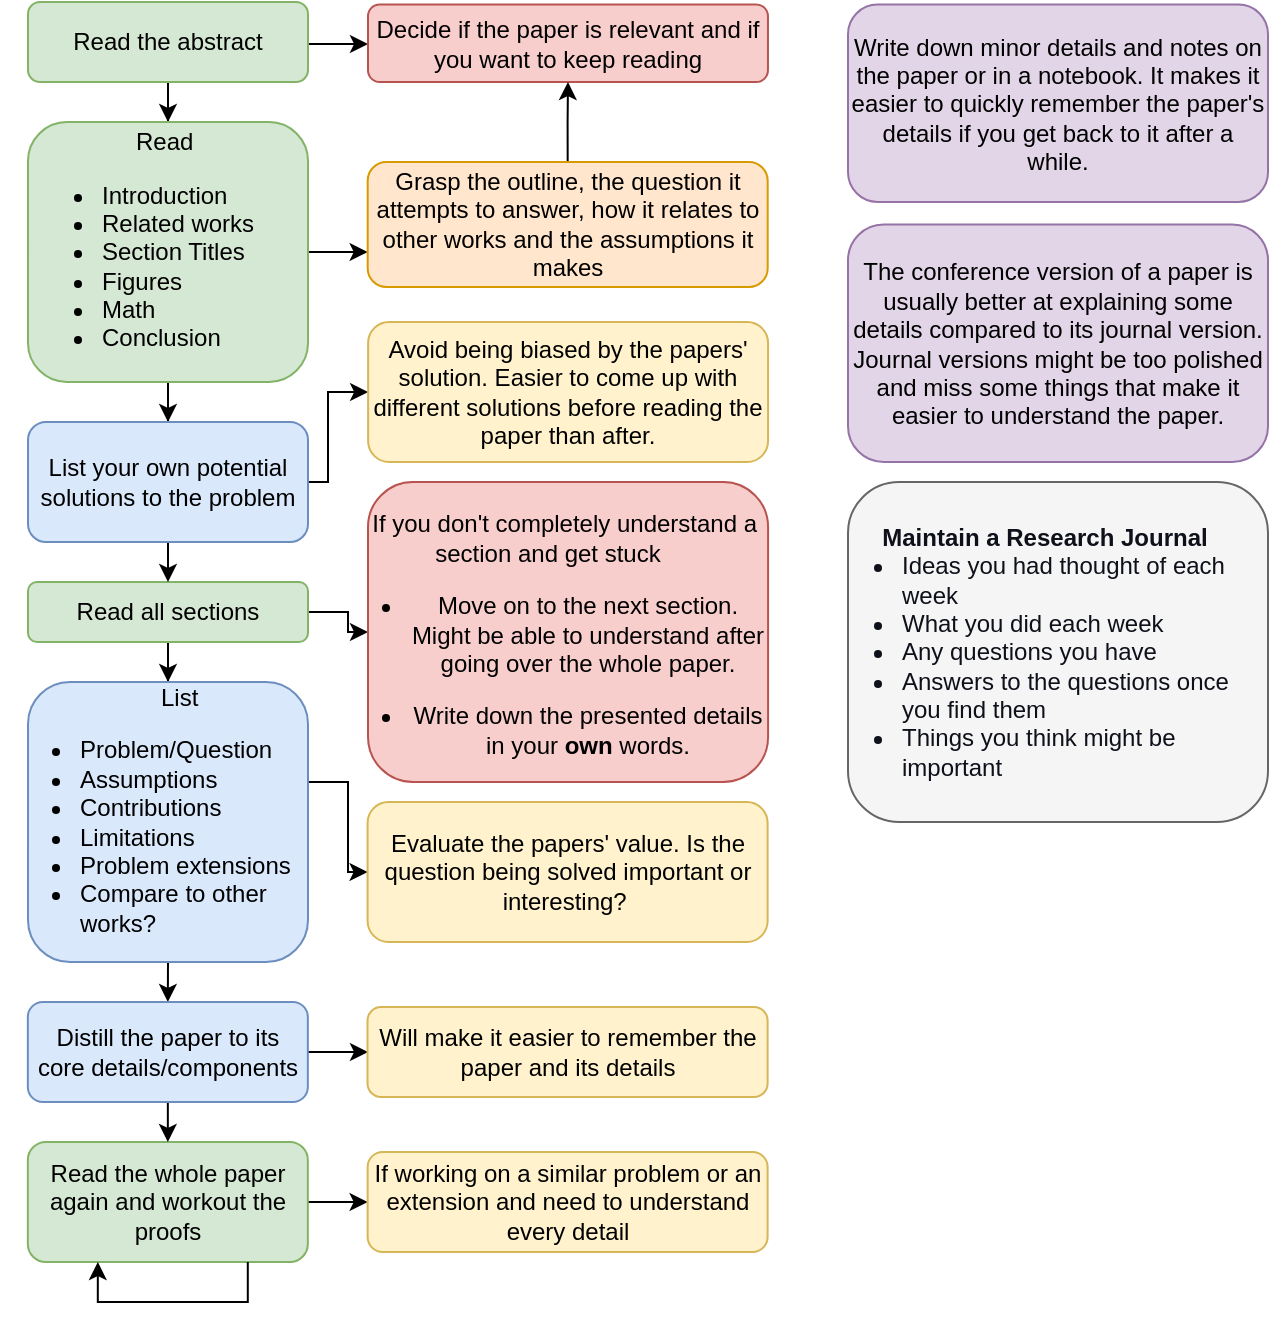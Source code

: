 <mxfile version="13.9.2" type="github">
  <diagram id="QiM9oSrPAjDkkbRO5tYO" name="Page-1">
    <mxGraphModel dx="1185" dy="635" grid="1" gridSize="10" guides="1" tooltips="1" connect="1" arrows="1" fold="1" page="1" pageScale="1" pageWidth="850" pageHeight="1100" math="0" shadow="0">
      <root>
        <mxCell id="0" />
        <mxCell id="1" parent="0" />
        <mxCell id="tbHWGJce0Dj6GsjQu1Z4-2" value="" style="edgeStyle=orthogonalEdgeStyle;rounded=0;orthogonalLoop=1;jettySize=auto;html=1;" parent="1" source="eRuPD94aAmWbf7h1Lmvu-1" target="tbHWGJce0Dj6GsjQu1Z4-1" edge="1">
          <mxGeometry relative="1" as="geometry" />
        </mxCell>
        <mxCell id="tbHWGJce0Dj6GsjQu1Z4-14" value="" style="edgeStyle=orthogonalEdgeStyle;rounded=0;orthogonalLoop=1;jettySize=auto;html=1;" parent="1" source="eRuPD94aAmWbf7h1Lmvu-1" target="tbHWGJce0Dj6GsjQu1Z4-13" edge="1">
          <mxGeometry relative="1" as="geometry">
            <Array as="points">
              <mxPoint x="350" y="81" />
              <mxPoint x="350" y="81" />
            </Array>
          </mxGeometry>
        </mxCell>
        <mxCell id="eRuPD94aAmWbf7h1Lmvu-1" value="Read the abstract" style="rounded=1;whiteSpace=wrap;html=1;glass=0;shadow=0;sketch=0;fillColor=#d5e8d4;strokeColor=#82b366;" parent="1" vertex="1">
          <mxGeometry x="190" y="60" width="140" height="40" as="geometry" />
        </mxCell>
        <mxCell id="tbHWGJce0Dj6GsjQu1Z4-7" value="" style="edgeStyle=orthogonalEdgeStyle;rounded=0;orthogonalLoop=1;jettySize=auto;html=1;" parent="1" source="tbHWGJce0Dj6GsjQu1Z4-1" target="tbHWGJce0Dj6GsjQu1Z4-6" edge="1">
          <mxGeometry relative="1" as="geometry" />
        </mxCell>
        <mxCell id="tbHWGJce0Dj6GsjQu1Z4-17" value="" style="edgeStyle=orthogonalEdgeStyle;rounded=0;orthogonalLoop=1;jettySize=auto;html=1;" parent="1" source="tbHWGJce0Dj6GsjQu1Z4-1" target="tbHWGJce0Dj6GsjQu1Z4-16" edge="1">
          <mxGeometry relative="1" as="geometry">
            <Array as="points">
              <mxPoint x="340" y="185" />
              <mxPoint x="340" y="185" />
            </Array>
          </mxGeometry>
        </mxCell>
        <mxCell id="tbHWGJce0Dj6GsjQu1Z4-1" value="&lt;div style=&quot;text-align: center&quot;&gt;&lt;span&gt;&amp;nbsp; &amp;nbsp; &amp;nbsp; &amp;nbsp; Read&lt;/span&gt;&lt;/div&gt;&lt;ul&gt;&lt;li&gt;Introduction&lt;/li&gt;&lt;li&gt;Related works&lt;/li&gt;&lt;li&gt;Section Titles&lt;/li&gt;&lt;li&gt;Figures&lt;/li&gt;&lt;li&gt;Math&amp;nbsp;&lt;/li&gt;&lt;li&gt;Conclusion&lt;/li&gt;&lt;/ul&gt;" style="whiteSpace=wrap;html=1;rounded=1;align=left;fillColor=#d5e8d4;strokeColor=#82b366;spacingLeft=-5;" parent="1" vertex="1">
          <mxGeometry x="190" y="120" width="140" height="130" as="geometry" />
        </mxCell>
        <mxCell id="tbHWGJce0Dj6GsjQu1Z4-10" value="" style="edgeStyle=orthogonalEdgeStyle;rounded=0;orthogonalLoop=1;jettySize=auto;html=1;" parent="1" source="tbHWGJce0Dj6GsjQu1Z4-3" target="tbHWGJce0Dj6GsjQu1Z4-9" edge="1">
          <mxGeometry relative="1" as="geometry" />
        </mxCell>
        <mxCell id="tbHWGJce0Dj6GsjQu1Z4-25" value="" style="edgeStyle=orthogonalEdgeStyle;rounded=0;orthogonalLoop=1;jettySize=auto;html=1;" parent="1" source="tbHWGJce0Dj6GsjQu1Z4-3" target="tbHWGJce0Dj6GsjQu1Z4-24" edge="1">
          <mxGeometry relative="1" as="geometry" />
        </mxCell>
        <mxCell id="tbHWGJce0Dj6GsjQu1Z4-3" value="Read all sections" style="whiteSpace=wrap;html=1;rounded=1;align=center;fillColor=#d5e8d4;strokeColor=#82b366;" parent="1" vertex="1">
          <mxGeometry x="190" y="350" width="140" height="30" as="geometry" />
        </mxCell>
        <mxCell id="tbHWGJce0Dj6GsjQu1Z4-8" style="edgeStyle=orthogonalEdgeStyle;rounded=0;orthogonalLoop=1;jettySize=auto;html=1;exitX=0.5;exitY=1;exitDx=0;exitDy=0;entryX=0.5;entryY=0;entryDx=0;entryDy=0;" parent="1" source="tbHWGJce0Dj6GsjQu1Z4-6" target="tbHWGJce0Dj6GsjQu1Z4-3" edge="1">
          <mxGeometry relative="1" as="geometry" />
        </mxCell>
        <mxCell id="tbHWGJce0Dj6GsjQu1Z4-20" value="" style="edgeStyle=orthogonalEdgeStyle;rounded=0;orthogonalLoop=1;jettySize=auto;html=1;" parent="1" source="tbHWGJce0Dj6GsjQu1Z4-6" target="tbHWGJce0Dj6GsjQu1Z4-19" edge="1">
          <mxGeometry relative="1" as="geometry">
            <Array as="points">
              <mxPoint x="340" y="300" />
              <mxPoint x="340" y="255" />
            </Array>
          </mxGeometry>
        </mxCell>
        <mxCell id="tbHWGJce0Dj6GsjQu1Z4-6" value="List your own potential solutions to the problem" style="whiteSpace=wrap;html=1;rounded=1;align=center;fillColor=#dae8fc;strokeColor=#6c8ebf;" parent="1" vertex="1">
          <mxGeometry x="190" y="270" width="140" height="60" as="geometry" />
        </mxCell>
        <mxCell id="tbHWGJce0Dj6GsjQu1Z4-27" value="" style="edgeStyle=orthogonalEdgeStyle;rounded=0;orthogonalLoop=1;jettySize=auto;html=1;entryX=0;entryY=0.5;entryDx=0;entryDy=0;" parent="1" source="tbHWGJce0Dj6GsjQu1Z4-9" target="tbHWGJce0Dj6GsjQu1Z4-26" edge="1">
          <mxGeometry relative="1" as="geometry">
            <Array as="points">
              <mxPoint x="350" y="450" />
              <mxPoint x="350" y="495" />
            </Array>
          </mxGeometry>
        </mxCell>
        <mxCell id="jmNkkBRaGiyjRFW7MrC_-11" style="edgeStyle=orthogonalEdgeStyle;rounded=0;orthogonalLoop=1;jettySize=auto;html=1;exitX=0.5;exitY=1;exitDx=0;exitDy=0;entryX=0.5;entryY=0;entryDx=0;entryDy=0;" parent="1" source="tbHWGJce0Dj6GsjQu1Z4-9" target="jmNkkBRaGiyjRFW7MrC_-5" edge="1">
          <mxGeometry relative="1" as="geometry" />
        </mxCell>
        <mxCell id="tbHWGJce0Dj6GsjQu1Z4-9" value="&lt;div&gt;&lt;span&gt;&amp;nbsp; &amp;nbsp; &amp;nbsp; &amp;nbsp; List&lt;/span&gt;&lt;/div&gt;&lt;ul&gt;&lt;li style=&quot;text-align: left&quot;&gt;Problem/Question&lt;/li&gt;&lt;li style=&quot;text-align: left&quot;&gt;Assumptions&lt;/li&gt;&lt;li style=&quot;text-align: left&quot;&gt;Contributions&lt;/li&gt;&lt;li style=&quot;text-align: left&quot;&gt;Limitations&lt;/li&gt;&lt;li style=&quot;text-align: left&quot;&gt;Problem extensions&lt;/li&gt;&lt;li style=&quot;text-align: left&quot;&gt;Compare to other works?&lt;/li&gt;&lt;/ul&gt;" style="whiteSpace=wrap;html=1;rounded=1;fillColor=#dae8fc;strokeColor=#6c8ebf;verticalAlign=middle;spacingLeft=-15;" parent="1" vertex="1">
          <mxGeometry x="190" y="400" width="140" height="140" as="geometry" />
        </mxCell>
        <mxCell id="tbHWGJce0Dj6GsjQu1Z4-29" value="" style="edgeStyle=orthogonalEdgeStyle;rounded=0;orthogonalLoop=1;jettySize=auto;html=1;" parent="1" source="tbHWGJce0Dj6GsjQu1Z4-11" target="tbHWGJce0Dj6GsjQu1Z4-28" edge="1">
          <mxGeometry relative="1" as="geometry" />
        </mxCell>
        <mxCell id="tbHWGJce0Dj6GsjQu1Z4-11" value="Read the whole paper again and workout the proofs" style="whiteSpace=wrap;html=1;rounded=1;fillColor=#d5e8d4;strokeColor=#82b366;" parent="1" vertex="1">
          <mxGeometry x="189.92" y="630" width="140" height="60" as="geometry" />
        </mxCell>
        <mxCell id="tbHWGJce0Dj6GsjQu1Z4-13" value="Decide if the paper is relevant and if you want to keep reading" style="whiteSpace=wrap;html=1;rounded=1;shadow=0;glass=0;sketch=0;fillColor=#f8cecc;strokeColor=#b85450;" parent="1" vertex="1">
          <mxGeometry x="360" y="61.25" width="199.98" height="38.75" as="geometry" />
        </mxCell>
        <mxCell id="tbHWGJce0Dj6GsjQu1Z4-18" style="edgeStyle=orthogonalEdgeStyle;rounded=0;orthogonalLoop=1;jettySize=auto;html=1;exitX=0.5;exitY=0;exitDx=0;exitDy=0;entryX=0.5;entryY=1;entryDx=0;entryDy=0;" parent="1" source="tbHWGJce0Dj6GsjQu1Z4-16" target="tbHWGJce0Dj6GsjQu1Z4-13" edge="1">
          <mxGeometry relative="1" as="geometry" />
        </mxCell>
        <mxCell id="tbHWGJce0Dj6GsjQu1Z4-16" value="Grasp the outline, the question it attempts to answer, how it relates to other works and the assumptions it makes" style="whiteSpace=wrap;html=1;rounded=1;align=center;fillColor=#ffe6cc;strokeColor=#d79b00;" parent="1" vertex="1">
          <mxGeometry x="359.84" y="140" width="200" height="62.5" as="geometry" />
        </mxCell>
        <mxCell id="tbHWGJce0Dj6GsjQu1Z4-19" value="Avoid being biased by the papers&#39; solution. Easier to come up with different solutions before reading the paper than after." style="whiteSpace=wrap;html=1;rounded=1;fillColor=#fff2cc;strokeColor=#d6b656;verticalAlign=middle;horizontal=1;" parent="1" vertex="1">
          <mxGeometry x="360.06" y="220" width="199.98" height="70" as="geometry" />
        </mxCell>
        <mxCell id="tbHWGJce0Dj6GsjQu1Z4-24" value="&lt;div&gt;&lt;span&gt;&lt;br&gt;&lt;/span&gt;&lt;/div&gt;&lt;div&gt;&lt;span&gt;&amp;nbsp; &amp;nbsp; &amp;nbsp;If you don&#39;t completely understand a section and get stuck&lt;/span&gt;&lt;/div&gt;&lt;ul&gt;&lt;li&gt;Move on to the next section. Might be able to understand after going over the whole paper.&lt;/li&gt;&lt;/ul&gt;&lt;ul&gt;&lt;li&gt;Write down the presented details in your &lt;b&gt;own &lt;/b&gt;words.&lt;/li&gt;&lt;/ul&gt;" style="whiteSpace=wrap;html=1;rounded=1;fillColor=#f8cecc;strokeColor=#b85450;spacingLeft=-20;" parent="1" vertex="1">
          <mxGeometry x="360" y="300" width="200.04" height="150" as="geometry" />
        </mxCell>
        <mxCell id="tbHWGJce0Dj6GsjQu1Z4-26" value="Evaluate the papers&#39; value. Is the question being solved important or interesting?&amp;nbsp;" style="whiteSpace=wrap;html=1;rounded=1;fillColor=#fff2cc;strokeColor=#d6b656;" parent="1" vertex="1">
          <mxGeometry x="359.8" y="460" width="200" height="70" as="geometry" />
        </mxCell>
        <mxCell id="tbHWGJce0Dj6GsjQu1Z4-28" value="If working on a similar problem or an extension and need to understand every detail" style="whiteSpace=wrap;html=1;rounded=1;fillColor=#fff2cc;strokeColor=#d6b656;" parent="1" vertex="1">
          <mxGeometry x="359.82" y="635" width="199.98" height="50" as="geometry" />
        </mxCell>
        <mxCell id="jmNkkBRaGiyjRFW7MrC_-10" style="edgeStyle=orthogonalEdgeStyle;rounded=0;orthogonalLoop=1;jettySize=auto;html=1;exitX=0.5;exitY=1;exitDx=0;exitDy=0;entryX=0.5;entryY=0;entryDx=0;entryDy=0;" parent="1" source="jmNkkBRaGiyjRFW7MrC_-5" target="tbHWGJce0Dj6GsjQu1Z4-11" edge="1">
          <mxGeometry relative="1" as="geometry" />
        </mxCell>
        <mxCell id="xSgbeVniZeZdo-TaIFkp-1" style="edgeStyle=orthogonalEdgeStyle;rounded=0;orthogonalLoop=1;jettySize=auto;html=1;exitX=1;exitY=0.5;exitDx=0;exitDy=0;" edge="1" parent="1" source="jmNkkBRaGiyjRFW7MrC_-5">
          <mxGeometry relative="1" as="geometry">
            <mxPoint x="360" y="584.944" as="targetPoint" />
          </mxGeometry>
        </mxCell>
        <mxCell id="jmNkkBRaGiyjRFW7MrC_-5" value="Distill the paper to its core details/components" style="whiteSpace=wrap;html=1;rounded=1;fillColor=#dae8fc;strokeColor=#6c8ebf;" parent="1" vertex="1">
          <mxGeometry x="189.92" y="560" width="140" height="50" as="geometry" />
        </mxCell>
        <mxCell id="jmNkkBRaGiyjRFW7MrC_-7" value="Will make it easier to remember the paper and its details" style="whiteSpace=wrap;html=1;rounded=1;strokeColor=#d6b656;fillColor=#fff2cc;" parent="1" vertex="1">
          <mxGeometry x="359.76" y="562.5" width="200.04" height="45" as="geometry" />
        </mxCell>
        <mxCell id="jmNkkBRaGiyjRFW7MrC_-13" value="The conference version of a paper is usually better at explaining some details compared to its journal version. Journal versions might be too polished and miss some things that make it easier to understand the paper." style="rounded=1;whiteSpace=wrap;html=1;fillColor=#e1d5e7;strokeColor=#9673a6;" parent="1" vertex="1">
          <mxGeometry x="600" y="171.25" width="210" height="118.75" as="geometry" />
        </mxCell>
        <mxCell id="jmNkkBRaGiyjRFW7MrC_-16" value="Write down minor details and notes on the paper or in a notebook. It makes it easier to quickly remember the paper&#39;s details if you get back to it after a while." style="rounded=1;whiteSpace=wrap;html=1;fillColor=#e1d5e7;strokeColor=#9673a6;" parent="1" vertex="1">
          <mxGeometry x="600" y="61.25" width="210" height="98.75" as="geometry" />
        </mxCell>
        <mxCell id="QFe-tPKMCLjhRltFGSoV-1" value="&lt;p style=&quot;text-align: center ; color: rgb(14 , 16 , 26) ; background: transparent ; margin-top: 0pt ; margin-bottom: 0pt&quot;&gt;&lt;strong style=&quot;background: transparent ; margin-top: 0pt ; margin-bottom: 0pt&quot;&gt;Maintain a Research Journal&lt;/strong&gt;&lt;/p&gt;&lt;ul style=&quot;color: rgb(14 , 16 , 26) ; background: transparent ; margin-top: 0pt ; margin-bottom: 0pt&quot;&gt;&lt;li style=&quot;background: transparent ; margin-top: 0pt ; margin-bottom: 0pt ; list-style-type: disc&quot;&gt;&lt;span style=&quot;background: transparent ; margin-top: 0pt ; margin-bottom: 0pt&quot;&gt;Ideas you had thought of each week&lt;/span&gt;&lt;/li&gt;&lt;li style=&quot;background: transparent ; margin-top: 0pt ; margin-bottom: 0pt ; list-style-type: disc&quot;&gt;&lt;span style=&quot;background: transparent ; margin-top: 0pt ; margin-bottom: 0pt&quot;&gt;What you did each week&lt;/span&gt;&lt;/li&gt;&lt;li style=&quot;background: transparent ; margin-top: 0pt ; margin-bottom: 0pt ; list-style-type: disc&quot;&gt;&lt;span style=&quot;background: transparent ; margin-top: 0pt ; margin-bottom: 0pt&quot;&gt;Any questions you have&lt;/span&gt;&lt;/li&gt;&lt;li style=&quot;background: transparent ; margin-top: 0pt ; margin-bottom: 0pt ; list-style-type: disc&quot;&gt;&lt;span style=&quot;background: transparent ; margin-top: 0pt ; margin-bottom: 0pt&quot;&gt;Answers to the questions once you find them&lt;/span&gt;&lt;/li&gt;&lt;li style=&quot;background: transparent ; margin-top: 0pt ; margin-bottom: 0pt ; list-style-type: disc&quot;&gt;&lt;span style=&quot;background: transparent ; margin-top: 0pt ; margin-bottom: 0pt&quot;&gt;Things you think might be important&amp;nbsp;&lt;/span&gt;&lt;/li&gt;&lt;/ul&gt;" style="rounded=1;whiteSpace=wrap;html=1;fillColor=#f5f5f5;strokeColor=#666666;fontColor=#333333;spacingLeft=-15;align=left;" parent="1" vertex="1">
          <mxGeometry x="600" y="300" width="210" height="170" as="geometry" />
        </mxCell>
        <mxCell id="QFe-tPKMCLjhRltFGSoV-5" style="edgeStyle=orthogonalEdgeStyle;rounded=0;orthogonalLoop=1;jettySize=auto;html=1;entryX=0.25;entryY=1;entryDx=0;entryDy=0;" parent="1" source="tbHWGJce0Dj6GsjQu1Z4-11" target="tbHWGJce0Dj6GsjQu1Z4-11" edge="1">
          <mxGeometry relative="1" as="geometry">
            <Array as="points">
              <mxPoint x="299.92" y="710" />
              <mxPoint x="224.92" y="710" />
            </Array>
          </mxGeometry>
        </mxCell>
      </root>
    </mxGraphModel>
  </diagram>
</mxfile>
